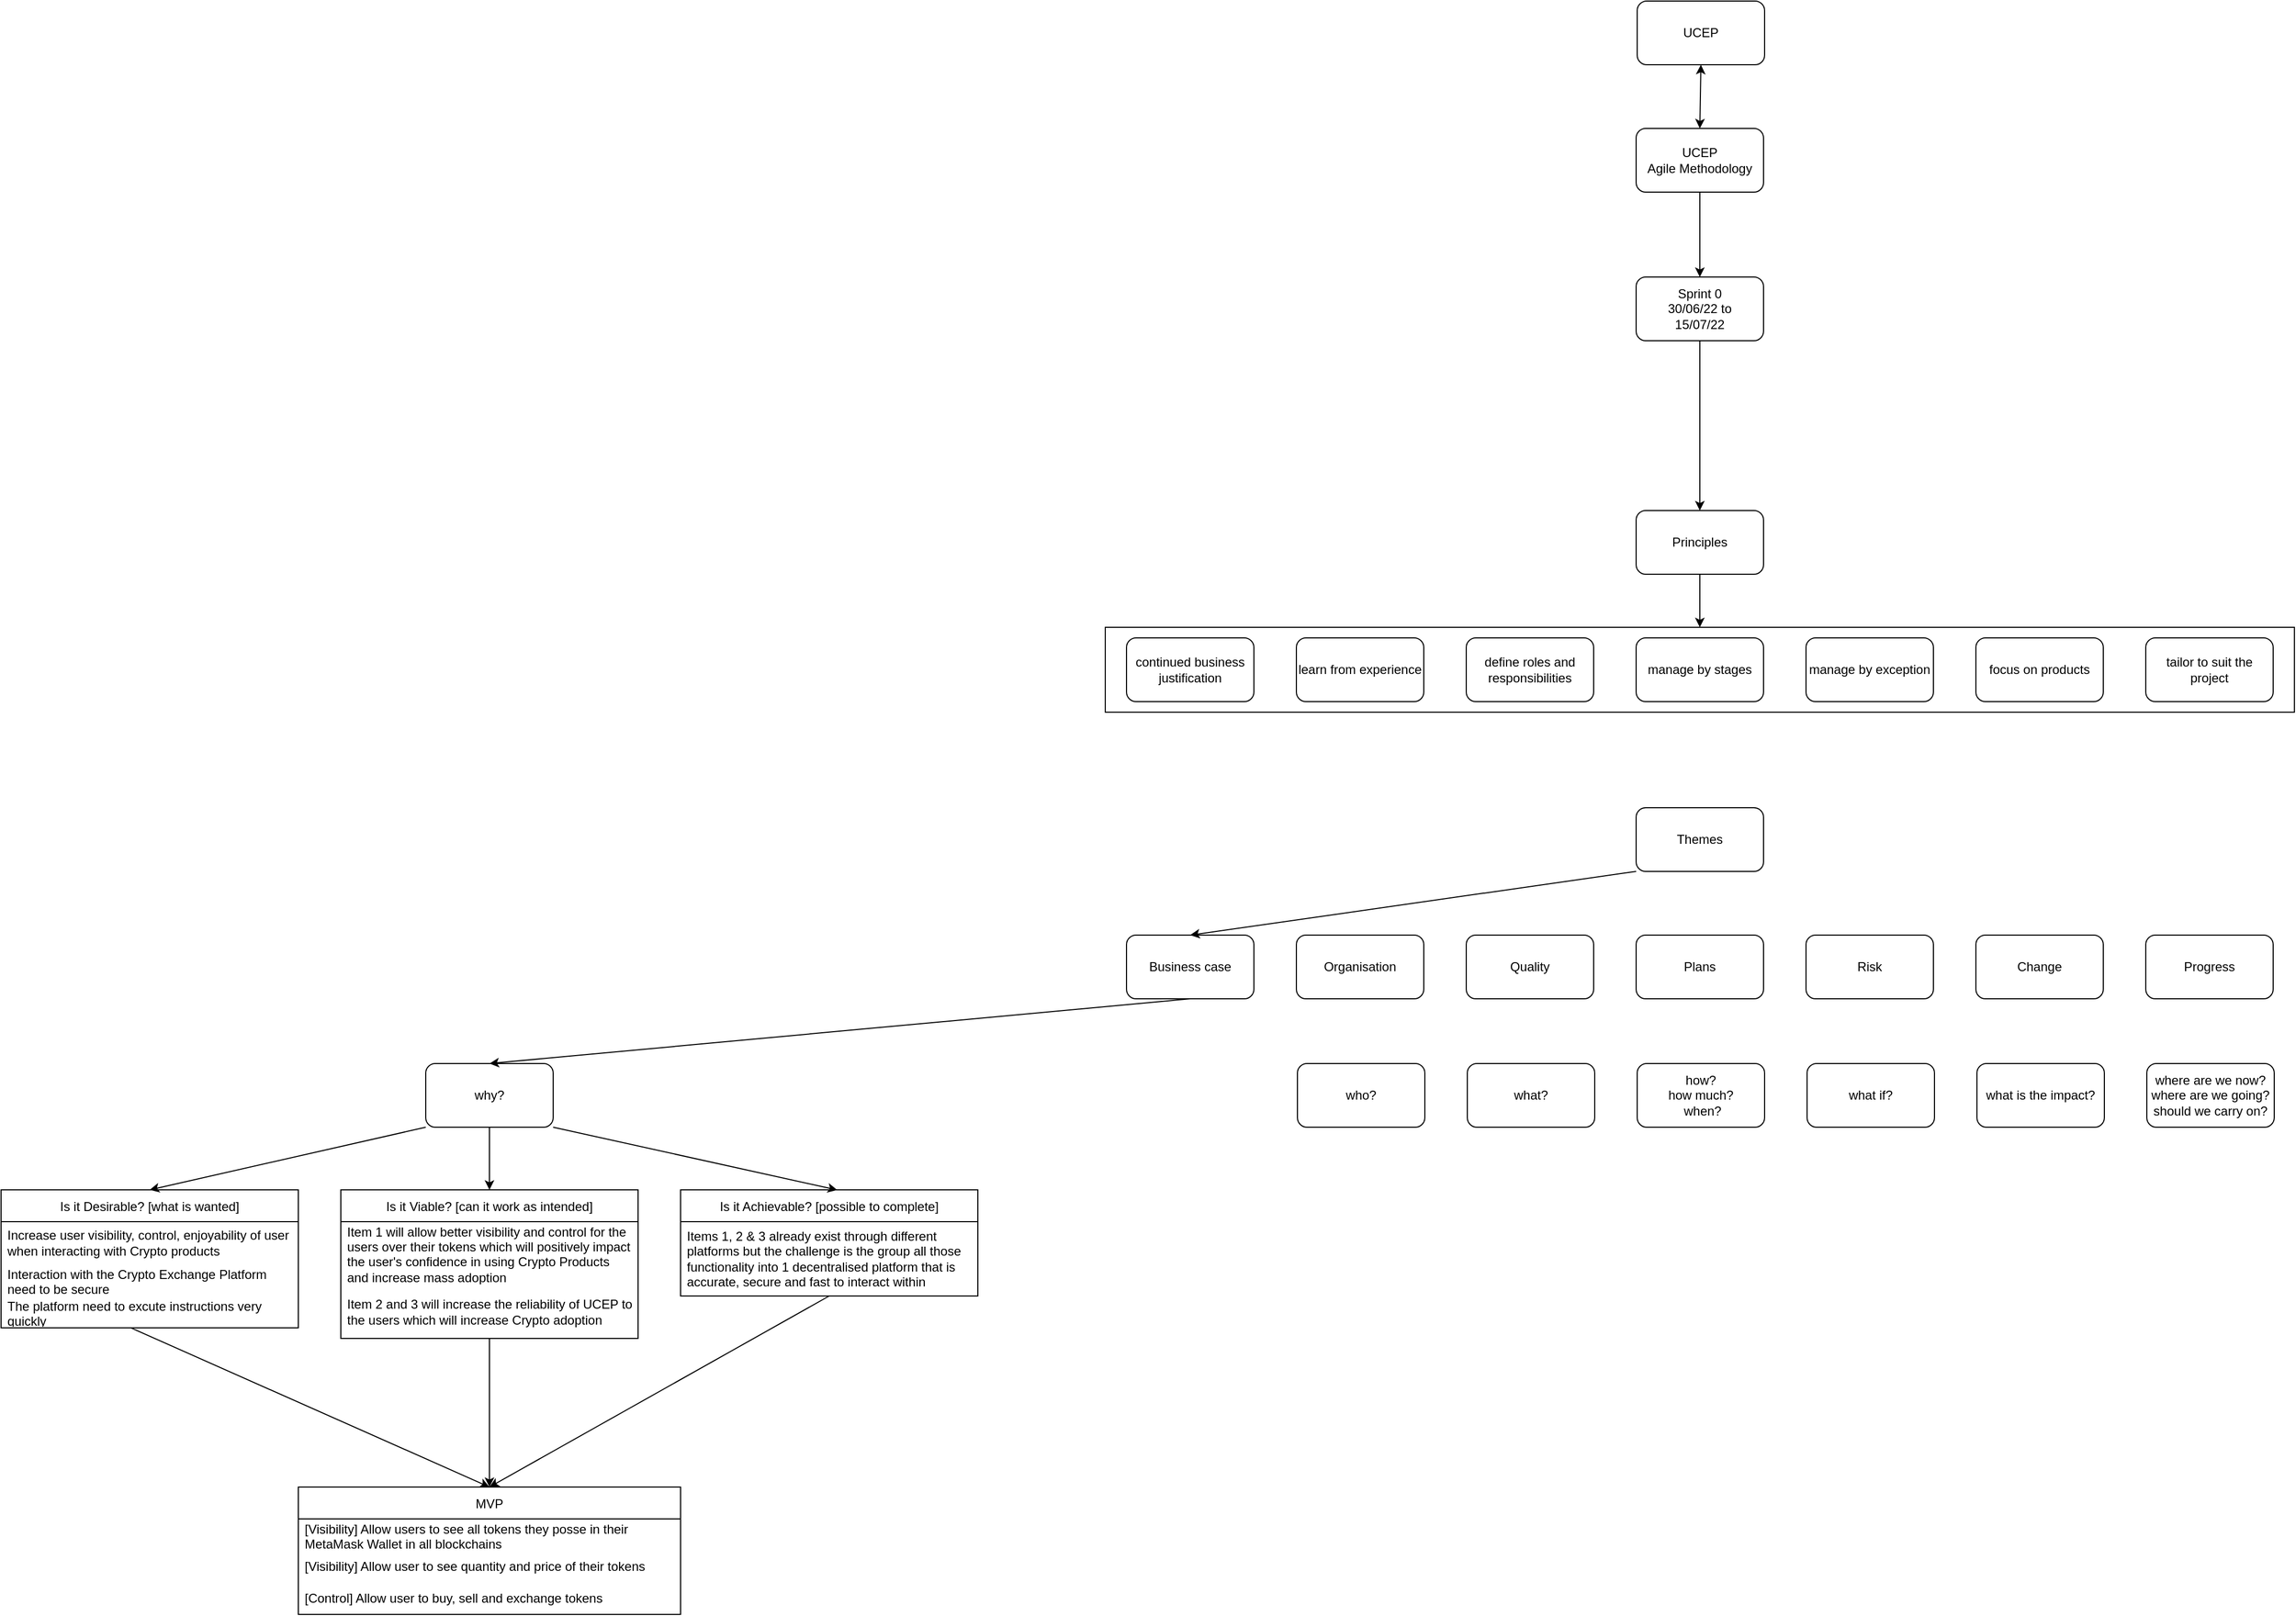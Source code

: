 <mxfile version="20.0.4" type="github">
  <diagram id="-xp2_UzYM689K54tnIvM" name="Page-1">
    <mxGraphModel dx="3122" dy="1811" grid="1" gridSize="10" guides="1" tooltips="1" connect="1" arrows="1" fold="1" page="1" pageScale="1" pageWidth="850" pageHeight="1100" math="0" shadow="0">
      <root>
        <mxCell id="0" />
        <mxCell id="1" parent="0" />
        <mxCell id="XtWTOUynfwI3D9E_zNgG-14" value="" style="rounded=0;whiteSpace=wrap;html=1;" parent="1" vertex="1">
          <mxGeometry x="-560" y="630" width="1120" height="80" as="geometry" />
        </mxCell>
        <mxCell id="XtWTOUynfwI3D9E_zNgG-5" value="Sprint 0&lt;br&gt;30/06/22 to&lt;br&gt;15/07/22" style="rounded=1;whiteSpace=wrap;html=1;" parent="1" vertex="1">
          <mxGeometry x="-60" y="300" width="120" height="60" as="geometry" />
        </mxCell>
        <mxCell id="XtWTOUynfwI3D9E_zNgG-6" value="Principles" style="rounded=1;whiteSpace=wrap;html=1;" parent="1" vertex="1">
          <mxGeometry x="-60" y="520" width="120" height="60" as="geometry" />
        </mxCell>
        <mxCell id="XtWTOUynfwI3D9E_zNgG-7" value="continued business justification" style="rounded=1;whiteSpace=wrap;html=1;" parent="1" vertex="1">
          <mxGeometry x="-540" y="640" width="120" height="60" as="geometry" />
        </mxCell>
        <mxCell id="XtWTOUynfwI3D9E_zNgG-8" value="learn from experience" style="rounded=1;whiteSpace=wrap;html=1;" parent="1" vertex="1">
          <mxGeometry x="-380" y="640" width="120" height="60" as="geometry" />
        </mxCell>
        <mxCell id="XtWTOUynfwI3D9E_zNgG-9" value="define roles and responsibilities" style="rounded=1;whiteSpace=wrap;html=1;" parent="1" vertex="1">
          <mxGeometry x="-220" y="640" width="120" height="60" as="geometry" />
        </mxCell>
        <mxCell id="XtWTOUynfwI3D9E_zNgG-10" value="manage by stages" style="rounded=1;whiteSpace=wrap;html=1;" parent="1" vertex="1">
          <mxGeometry x="-60" y="640" width="120" height="60" as="geometry" />
        </mxCell>
        <mxCell id="XtWTOUynfwI3D9E_zNgG-11" value="manage by exception" style="rounded=1;whiteSpace=wrap;html=1;" parent="1" vertex="1">
          <mxGeometry x="100" y="640" width="120" height="60" as="geometry" />
        </mxCell>
        <mxCell id="XtWTOUynfwI3D9E_zNgG-12" value="focus on products" style="rounded=1;whiteSpace=wrap;html=1;" parent="1" vertex="1">
          <mxGeometry x="260" y="640" width="120" height="60" as="geometry" />
        </mxCell>
        <mxCell id="XtWTOUynfwI3D9E_zNgG-13" value="tailor to suit the project" style="rounded=1;whiteSpace=wrap;html=1;" parent="1" vertex="1">
          <mxGeometry x="420" y="640" width="120" height="60" as="geometry" />
        </mxCell>
        <mxCell id="XtWTOUynfwI3D9E_zNgG-15" value="" style="endArrow=classic;html=1;rounded=0;entryX=0.5;entryY=0;entryDx=0;entryDy=0;exitX=0.5;exitY=1;exitDx=0;exitDy=0;" parent="1" source="XtWTOUynfwI3D9E_zNgG-6" target="XtWTOUynfwI3D9E_zNgG-14" edge="1">
          <mxGeometry width="50" height="50" relative="1" as="geometry">
            <mxPoint x="-320" y="530" as="sourcePoint" />
            <mxPoint x="-270" y="480" as="targetPoint" />
          </mxGeometry>
        </mxCell>
        <mxCell id="XtWTOUynfwI3D9E_zNgG-17" value="Themes" style="rounded=1;whiteSpace=wrap;html=1;" parent="1" vertex="1">
          <mxGeometry x="-60" y="800" width="120" height="60" as="geometry" />
        </mxCell>
        <mxCell id="XtWTOUynfwI3D9E_zNgG-18" value="Business case" style="rounded=1;whiteSpace=wrap;html=1;" parent="1" vertex="1">
          <mxGeometry x="-540" y="920" width="120" height="60" as="geometry" />
        </mxCell>
        <mxCell id="XtWTOUynfwI3D9E_zNgG-19" value="Organisation" style="rounded=1;whiteSpace=wrap;html=1;" parent="1" vertex="1">
          <mxGeometry x="-380" y="920" width="120" height="60" as="geometry" />
        </mxCell>
        <mxCell id="XtWTOUynfwI3D9E_zNgG-20" value="Quality" style="rounded=1;whiteSpace=wrap;html=1;" parent="1" vertex="1">
          <mxGeometry x="-220" y="920" width="120" height="60" as="geometry" />
        </mxCell>
        <mxCell id="XtWTOUynfwI3D9E_zNgG-21" value="Plans" style="rounded=1;whiteSpace=wrap;html=1;" parent="1" vertex="1">
          <mxGeometry x="-60" y="920" width="120" height="60" as="geometry" />
        </mxCell>
        <mxCell id="XtWTOUynfwI3D9E_zNgG-22" value="Risk" style="rounded=1;whiteSpace=wrap;html=1;" parent="1" vertex="1">
          <mxGeometry x="100" y="920" width="120" height="60" as="geometry" />
        </mxCell>
        <mxCell id="XtWTOUynfwI3D9E_zNgG-23" value="Change" style="rounded=1;whiteSpace=wrap;html=1;" parent="1" vertex="1">
          <mxGeometry x="260" y="920" width="120" height="60" as="geometry" />
        </mxCell>
        <mxCell id="XtWTOUynfwI3D9E_zNgG-24" value="Progress" style="rounded=1;whiteSpace=wrap;html=1;" parent="1" vertex="1">
          <mxGeometry x="420" y="920" width="120" height="60" as="geometry" />
        </mxCell>
        <mxCell id="XtWTOUynfwI3D9E_zNgG-25" value="Is it Desirable? [what is wanted]" style="swimlane;fontStyle=0;childLayout=stackLayout;horizontal=1;startSize=30;horizontalStack=0;resizeParent=1;resizeParentMax=0;resizeLast=0;collapsible=1;marginBottom=0;" parent="1" vertex="1">
          <mxGeometry x="-1600" y="1160" width="280" height="130" as="geometry">
            <mxRectangle x="-1600" y="1160" width="210" height="30" as="alternateBounds" />
          </mxGeometry>
        </mxCell>
        <mxCell id="XtWTOUynfwI3D9E_zNgG-26" value="Increase user visibility, control, enjoyability of user when interacting with Crypto products " style="text;strokeColor=none;fillColor=none;align=left;verticalAlign=middle;spacingLeft=4;spacingRight=4;overflow=hidden;points=[[0,0.5],[1,0.5]];portConstraint=eastwest;rotatable=0;whiteSpace=wrap;" parent="XtWTOUynfwI3D9E_zNgG-25" vertex="1">
          <mxGeometry y="30" width="280" height="40" as="geometry" />
        </mxCell>
        <mxCell id="XtWTOUynfwI3D9E_zNgG-27" value="Interaction with the Crypto Exchange Platform need to be secure" style="text;strokeColor=none;fillColor=none;align=left;verticalAlign=middle;spacingLeft=4;spacingRight=4;overflow=hidden;points=[[0,0.5],[1,0.5]];portConstraint=eastwest;rotatable=0;whiteSpace=wrap;" parent="XtWTOUynfwI3D9E_zNgG-25" vertex="1">
          <mxGeometry y="70" width="280" height="30" as="geometry" />
        </mxCell>
        <mxCell id="XtWTOUynfwI3D9E_zNgG-28" value="The platform need to excute instructions very quickly" style="text;strokeColor=none;fillColor=none;align=left;verticalAlign=middle;spacingLeft=4;spacingRight=4;overflow=hidden;points=[[0,0.5],[1,0.5]];portConstraint=eastwest;rotatable=0;whiteSpace=wrap;" parent="XtWTOUynfwI3D9E_zNgG-25" vertex="1">
          <mxGeometry y="100" width="280" height="30" as="geometry" />
        </mxCell>
        <mxCell id="XtWTOUynfwI3D9E_zNgG-29" value="why?" style="rounded=1;whiteSpace=wrap;html=1;" parent="1" vertex="1">
          <mxGeometry x="-1200" y="1041" width="120" height="60" as="geometry" />
        </mxCell>
        <mxCell id="XtWTOUynfwI3D9E_zNgG-30" value="who?" style="rounded=1;whiteSpace=wrap;html=1;" parent="1" vertex="1">
          <mxGeometry x="-379" y="1041" width="120" height="60" as="geometry" />
        </mxCell>
        <mxCell id="XtWTOUynfwI3D9E_zNgG-31" value="what?" style="rounded=1;whiteSpace=wrap;html=1;" parent="1" vertex="1">
          <mxGeometry x="-219" y="1041" width="120" height="60" as="geometry" />
        </mxCell>
        <mxCell id="XtWTOUynfwI3D9E_zNgG-32" value="how? &lt;br&gt;how much?&lt;br&gt;&amp;nbsp;when?" style="rounded=1;whiteSpace=wrap;html=1;" parent="1" vertex="1">
          <mxGeometry x="-59" y="1041" width="120" height="60" as="geometry" />
        </mxCell>
        <mxCell id="XtWTOUynfwI3D9E_zNgG-33" value="what if?" style="rounded=1;whiteSpace=wrap;html=1;" parent="1" vertex="1">
          <mxGeometry x="101" y="1041" width="120" height="60" as="geometry" />
        </mxCell>
        <mxCell id="XtWTOUynfwI3D9E_zNgG-34" value="what is the impact?" style="rounded=1;whiteSpace=wrap;html=1;" parent="1" vertex="1">
          <mxGeometry x="261" y="1041" width="120" height="60" as="geometry" />
        </mxCell>
        <mxCell id="XtWTOUynfwI3D9E_zNgG-35" value="where are we now?&lt;br&gt;where are we going?&lt;br&gt;should we carry on?" style="rounded=1;whiteSpace=wrap;html=1;" parent="1" vertex="1">
          <mxGeometry x="421" y="1041" width="120" height="60" as="geometry" />
        </mxCell>
        <mxCell id="XtWTOUynfwI3D9E_zNgG-36" value="Is it Viable? [can it work as intended]" style="swimlane;fontStyle=0;childLayout=stackLayout;horizontal=1;startSize=30;horizontalStack=0;resizeParent=1;resizeParentMax=0;resizeLast=0;collapsible=1;marginBottom=0;" parent="1" vertex="1">
          <mxGeometry x="-1280" y="1160" width="280" height="140" as="geometry">
            <mxRectangle x="-1280" y="1160" width="240" height="30" as="alternateBounds" />
          </mxGeometry>
        </mxCell>
        <mxCell id="XtWTOUynfwI3D9E_zNgG-37" value="Item 1 will allow better visibility and control for the users over their tokens which will positively impact the user&#39;s confidence in using Crypto Products and increase mass adoption" style="text;strokeColor=none;fillColor=none;align=left;verticalAlign=middle;spacingLeft=4;spacingRight=4;overflow=hidden;points=[[0,0.5],[1,0.5]];portConstraint=eastwest;rotatable=0;whiteSpace=wrap;" parent="XtWTOUynfwI3D9E_zNgG-36" vertex="1">
          <mxGeometry y="30" width="280" height="60" as="geometry" />
        </mxCell>
        <mxCell id="XtWTOUynfwI3D9E_zNgG-38" value="Item 2 and 3 will increase the reliability of UCEP to the users which will increase Crypto adoption" style="text;strokeColor=none;fillColor=none;align=left;verticalAlign=middle;spacingLeft=4;spacingRight=4;overflow=hidden;points=[[0,0.5],[1,0.5]];portConstraint=eastwest;rotatable=0;whiteSpace=wrap;" parent="XtWTOUynfwI3D9E_zNgG-36" vertex="1">
          <mxGeometry y="90" width="280" height="50" as="geometry" />
        </mxCell>
        <mxCell id="XtWTOUynfwI3D9E_zNgG-40" value="Is it Achievable? [possible to complete]" style="swimlane;fontStyle=0;childLayout=stackLayout;horizontal=1;startSize=30;horizontalStack=0;resizeParent=1;resizeParentMax=0;resizeLast=0;collapsible=1;marginBottom=0;" parent="1" vertex="1">
          <mxGeometry x="-960" y="1160" width="280" height="100" as="geometry">
            <mxRectangle x="-960" y="1160" width="250" height="30" as="alternateBounds" />
          </mxGeometry>
        </mxCell>
        <mxCell id="XtWTOUynfwI3D9E_zNgG-41" value="Items 1, 2 &amp; 3 already exist through different platforms but the challenge is the group all those functionality into 1 decentralised platform that is accurate, secure and fast to interact within " style="text;strokeColor=none;fillColor=none;align=left;verticalAlign=middle;spacingLeft=4;spacingRight=4;overflow=hidden;points=[[0,0.5],[1,0.5]];portConstraint=eastwest;rotatable=0;whiteSpace=wrap;" parent="XtWTOUynfwI3D9E_zNgG-40" vertex="1">
          <mxGeometry y="30" width="280" height="70" as="geometry" />
        </mxCell>
        <mxCell id="XtWTOUynfwI3D9E_zNgG-50" value="UCEP" style="rounded=1;whiteSpace=wrap;html=1;" parent="1" vertex="1">
          <mxGeometry x="-59" y="40" width="120" height="60" as="geometry" />
        </mxCell>
        <mxCell id="XtWTOUynfwI3D9E_zNgG-51" value="UCEP&lt;br&gt;Agile Methodology" style="rounded=1;whiteSpace=wrap;html=1;" parent="1" vertex="1">
          <mxGeometry x="-60" y="160" width="120" height="60" as="geometry" />
        </mxCell>
        <mxCell id="XtWTOUynfwI3D9E_zNgG-52" value="" style="endArrow=classic;html=1;rounded=0;entryX=0.5;entryY=0;entryDx=0;entryDy=0;exitX=0.5;exitY=1;exitDx=0;exitDy=0;" parent="1" source="XtWTOUynfwI3D9E_zNgG-51" target="XtWTOUynfwI3D9E_zNgG-5" edge="1">
          <mxGeometry width="50" height="50" relative="1" as="geometry">
            <mxPoint x="130" y="240" as="sourcePoint" />
            <mxPoint x="180" y="190" as="targetPoint" />
          </mxGeometry>
        </mxCell>
        <mxCell id="XtWTOUynfwI3D9E_zNgG-53" value="" style="endArrow=classic;startArrow=classic;html=1;rounded=0;entryX=0.5;entryY=1;entryDx=0;entryDy=0;exitX=0.5;exitY=0;exitDx=0;exitDy=0;" parent="1" source="XtWTOUynfwI3D9E_zNgG-51" target="XtWTOUynfwI3D9E_zNgG-50" edge="1">
          <mxGeometry width="50" height="50" relative="1" as="geometry">
            <mxPoint x="-120" y="150" as="sourcePoint" />
            <mxPoint x="-70" y="100" as="targetPoint" />
          </mxGeometry>
        </mxCell>
        <mxCell id="XtWTOUynfwI3D9E_zNgG-54" value="" style="endArrow=classic;html=1;rounded=0;exitX=0.5;exitY=1;exitDx=0;exitDy=0;" parent="1" source="XtWTOUynfwI3D9E_zNgG-5" target="XtWTOUynfwI3D9E_zNgG-6" edge="1">
          <mxGeometry width="50" height="50" relative="1" as="geometry">
            <mxPoint x="10" y="230.0" as="sourcePoint" />
            <mxPoint x="10" y="310.0" as="targetPoint" />
          </mxGeometry>
        </mxCell>
        <mxCell id="XtWTOUynfwI3D9E_zNgG-55" value="MVP" style="swimlane;fontStyle=0;childLayout=stackLayout;horizontal=1;startSize=30;horizontalStack=0;resizeParent=1;resizeParentMax=0;resizeLast=0;collapsible=1;marginBottom=0;" parent="1" vertex="1">
          <mxGeometry x="-1320" y="1440" width="360" height="120" as="geometry" />
        </mxCell>
        <mxCell id="iUvvFjzNi27CCmDbadeU-1" value="[Visibility] Allow users to see all tokens they posse in their MetaMask Wallet in all blockchains " style="text;strokeColor=none;fillColor=none;align=left;verticalAlign=middle;spacingLeft=4;spacingRight=4;overflow=hidden;points=[[0,0.5],[1,0.5]];portConstraint=eastwest;rotatable=0;whiteSpace=wrap;" vertex="1" parent="XtWTOUynfwI3D9E_zNgG-55">
          <mxGeometry y="30" width="360" height="30" as="geometry" />
        </mxCell>
        <mxCell id="iUvvFjzNi27CCmDbadeU-2" value="[Visibility] Allow user to see quantity and price of their tokens" style="text;strokeColor=none;fillColor=none;align=left;verticalAlign=middle;spacingLeft=4;spacingRight=4;overflow=hidden;points=[[0,0.5],[1,0.5]];portConstraint=eastwest;rotatable=0;whiteSpace=wrap;" vertex="1" parent="XtWTOUynfwI3D9E_zNgG-55">
          <mxGeometry y="60" width="360" height="30" as="geometry" />
        </mxCell>
        <mxCell id="iUvvFjzNi27CCmDbadeU-3" value="[Control] Allow user to buy, sell and exchange tokens" style="text;strokeColor=none;fillColor=none;align=left;verticalAlign=middle;spacingLeft=4;spacingRight=4;overflow=hidden;points=[[0,0.5],[1,0.5]];portConstraint=eastwest;rotatable=0;whiteSpace=wrap;" vertex="1" parent="XtWTOUynfwI3D9E_zNgG-55">
          <mxGeometry y="90" width="360" height="30" as="geometry" />
        </mxCell>
        <mxCell id="XtWTOUynfwI3D9E_zNgG-59" value="" style="endArrow=classic;html=1;rounded=0;entryX=0.5;entryY=0;entryDx=0;entryDy=0;exitX=0;exitY=1;exitDx=0;exitDy=0;" parent="1" source="XtWTOUynfwI3D9E_zNgG-29" target="XtWTOUynfwI3D9E_zNgG-25" edge="1">
          <mxGeometry width="50" height="50" relative="1" as="geometry">
            <mxPoint x="-1330" y="940" as="sourcePoint" />
            <mxPoint x="-1280" y="890" as="targetPoint" />
          </mxGeometry>
        </mxCell>
        <mxCell id="XtWTOUynfwI3D9E_zNgG-60" value="" style="endArrow=classic;html=1;rounded=0;exitX=0.5;exitY=1;exitDx=0;exitDy=0;" parent="1" source="XtWTOUynfwI3D9E_zNgG-29" target="XtWTOUynfwI3D9E_zNgG-36" edge="1">
          <mxGeometry width="50" height="50" relative="1" as="geometry">
            <mxPoint x="-1190" y="1111" as="sourcePoint" />
            <mxPoint x="-1450" y="1170" as="targetPoint" />
          </mxGeometry>
        </mxCell>
        <mxCell id="XtWTOUynfwI3D9E_zNgG-61" value="" style="endArrow=classic;html=1;rounded=0;exitX=1;exitY=1;exitDx=0;exitDy=0;entryX=0.527;entryY=0.001;entryDx=0;entryDy=0;entryPerimeter=0;" parent="1" source="XtWTOUynfwI3D9E_zNgG-29" target="XtWTOUynfwI3D9E_zNgG-40" edge="1">
          <mxGeometry width="50" height="50" relative="1" as="geometry">
            <mxPoint x="-1130" y="1111" as="sourcePoint" />
            <mxPoint x="-1130" y="1170" as="targetPoint" />
          </mxGeometry>
        </mxCell>
        <mxCell id="XtWTOUynfwI3D9E_zNgG-62" value="" style="endArrow=classic;html=1;rounded=0;entryX=0.5;entryY=0;entryDx=0;entryDy=0;exitX=0.438;exitY=1.006;exitDx=0;exitDy=0;exitPerimeter=0;" parent="1" source="XtWTOUynfwI3D9E_zNgG-28" target="XtWTOUynfwI3D9E_zNgG-55" edge="1">
          <mxGeometry width="50" height="50" relative="1" as="geometry">
            <mxPoint x="-1500" y="1190" as="sourcePoint" />
            <mxPoint x="-1120" y="1440" as="targetPoint" />
          </mxGeometry>
        </mxCell>
        <mxCell id="XtWTOUynfwI3D9E_zNgG-63" value="" style="endArrow=classic;html=1;rounded=0;entryX=0.5;entryY=0;entryDx=0;entryDy=0;exitX=0.5;exitY=1;exitDx=0;exitDy=0;" parent="1" source="XtWTOUynfwI3D9E_zNgG-36" target="XtWTOUynfwI3D9E_zNgG-55" edge="1">
          <mxGeometry width="50" height="50" relative="1" as="geometry">
            <mxPoint x="-1160" y="1200" as="sourcePoint" />
            <mxPoint x="-1130" y="1450" as="targetPoint" />
          </mxGeometry>
        </mxCell>
        <mxCell id="XtWTOUynfwI3D9E_zNgG-64" value="" style="endArrow=classic;html=1;rounded=0;exitX=0.5;exitY=1;exitDx=0;exitDy=0;entryX=0.5;entryY=0;entryDx=0;entryDy=0;" parent="1" source="XtWTOUynfwI3D9E_zNgG-40" target="XtWTOUynfwI3D9E_zNgG-55" edge="1">
          <mxGeometry width="50" height="50" relative="1" as="geometry">
            <mxPoint x="-1130" y="1310" as="sourcePoint" />
            <mxPoint x="-1070" y="1410" as="targetPoint" />
          </mxGeometry>
        </mxCell>
        <mxCell id="XtWTOUynfwI3D9E_zNgG-65" value="" style="endArrow=classic;html=1;rounded=0;entryX=0.5;entryY=0;entryDx=0;entryDy=0;exitX=0.5;exitY=1;exitDx=0;exitDy=0;" parent="1" source="XtWTOUynfwI3D9E_zNgG-18" target="XtWTOUynfwI3D9E_zNgG-29" edge="1">
          <mxGeometry width="50" height="50" relative="1" as="geometry">
            <mxPoint x="-1240" y="820" as="sourcePoint" />
            <mxPoint x="-1190" y="770" as="targetPoint" />
          </mxGeometry>
        </mxCell>
        <mxCell id="iUvvFjzNi27CCmDbadeU-4" value="" style="endArrow=classic;html=1;rounded=0;entryX=0.5;entryY=0;entryDx=0;entryDy=0;exitX=0;exitY=1;exitDx=0;exitDy=0;" edge="1" parent="1" source="XtWTOUynfwI3D9E_zNgG-17" target="XtWTOUynfwI3D9E_zNgG-18">
          <mxGeometry width="50" height="50" relative="1" as="geometry">
            <mxPoint x="-760" y="510" as="sourcePoint" />
            <mxPoint x="-710" y="460" as="targetPoint" />
          </mxGeometry>
        </mxCell>
      </root>
    </mxGraphModel>
  </diagram>
</mxfile>
